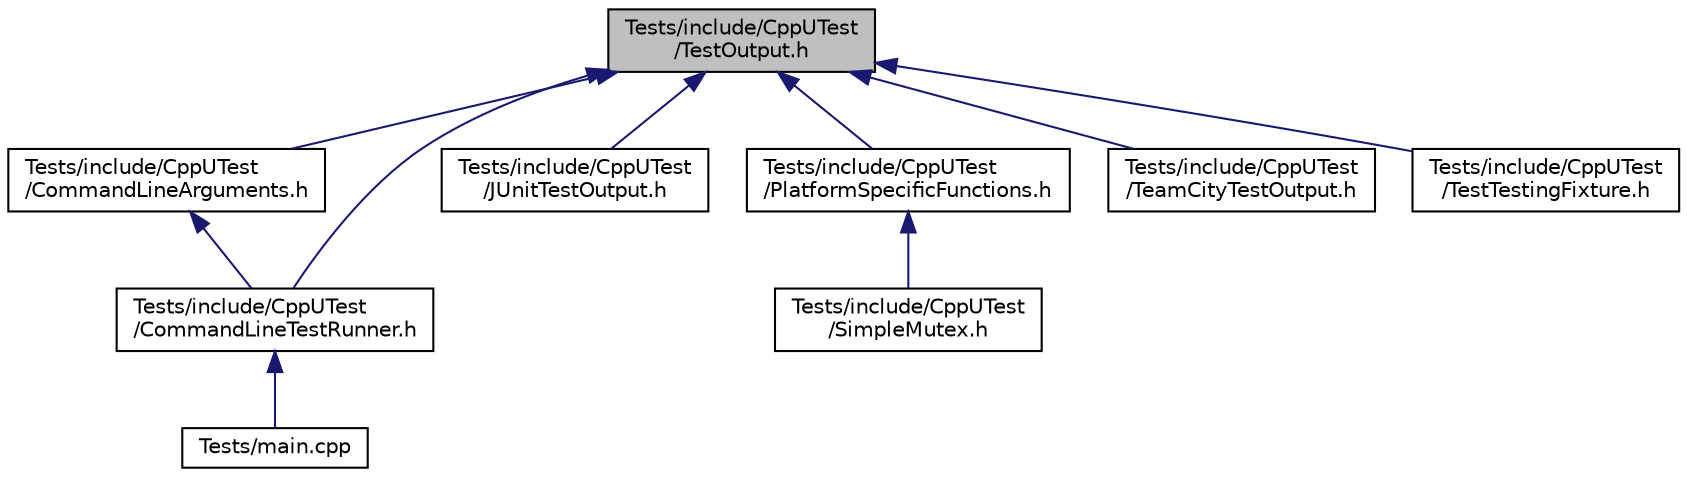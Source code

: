 digraph "Tests/include/CppUTest/TestOutput.h"
{
 // LATEX_PDF_SIZE
  edge [fontname="Helvetica",fontsize="10",labelfontname="Helvetica",labelfontsize="10"];
  node [fontname="Helvetica",fontsize="10",shape=record];
  Node1 [label="Tests/include/CppUTest\l/TestOutput.h",height=0.2,width=0.4,color="black", fillcolor="grey75", style="filled", fontcolor="black",tooltip=" "];
  Node1 -> Node2 [dir="back",color="midnightblue",fontsize="10",style="solid",fontname="Helvetica"];
  Node2 [label="Tests/include/CppUTest\l/CommandLineArguments.h",height=0.2,width=0.4,color="black", fillcolor="white", style="filled",URL="$_command_line_arguments_8h.html",tooltip=" "];
  Node2 -> Node3 [dir="back",color="midnightblue",fontsize="10",style="solid",fontname="Helvetica"];
  Node3 [label="Tests/include/CppUTest\l/CommandLineTestRunner.h",height=0.2,width=0.4,color="black", fillcolor="white", style="filled",URL="$_command_line_test_runner_8h.html",tooltip=" "];
  Node3 -> Node4 [dir="back",color="midnightblue",fontsize="10",style="solid",fontname="Helvetica"];
  Node4 [label="Tests/main.cpp",height=0.2,width=0.4,color="black", fillcolor="white", style="filled",URL="$main_8cpp.html",tooltip=" "];
  Node1 -> Node3 [dir="back",color="midnightblue",fontsize="10",style="solid",fontname="Helvetica"];
  Node1 -> Node5 [dir="back",color="midnightblue",fontsize="10",style="solid",fontname="Helvetica"];
  Node5 [label="Tests/include/CppUTest\l/JUnitTestOutput.h",height=0.2,width=0.4,color="black", fillcolor="white", style="filled",URL="$_j_unit_test_output_8h.html",tooltip=" "];
  Node1 -> Node6 [dir="back",color="midnightblue",fontsize="10",style="solid",fontname="Helvetica"];
  Node6 [label="Tests/include/CppUTest\l/PlatformSpecificFunctions.h",height=0.2,width=0.4,color="black", fillcolor="white", style="filled",URL="$_platform_specific_functions_8h.html",tooltip=" "];
  Node6 -> Node7 [dir="back",color="midnightblue",fontsize="10",style="solid",fontname="Helvetica"];
  Node7 [label="Tests/include/CppUTest\l/SimpleMutex.h",height=0.2,width=0.4,color="black", fillcolor="white", style="filled",URL="$_simple_mutex_8h.html",tooltip=" "];
  Node1 -> Node8 [dir="back",color="midnightblue",fontsize="10",style="solid",fontname="Helvetica"];
  Node8 [label="Tests/include/CppUTest\l/TeamCityTestOutput.h",height=0.2,width=0.4,color="black", fillcolor="white", style="filled",URL="$_team_city_test_output_8h.html",tooltip=" "];
  Node1 -> Node9 [dir="back",color="midnightblue",fontsize="10",style="solid",fontname="Helvetica"];
  Node9 [label="Tests/include/CppUTest\l/TestTestingFixture.h",height=0.2,width=0.4,color="black", fillcolor="white", style="filled",URL="$_test_testing_fixture_8h.html",tooltip=" "];
}
